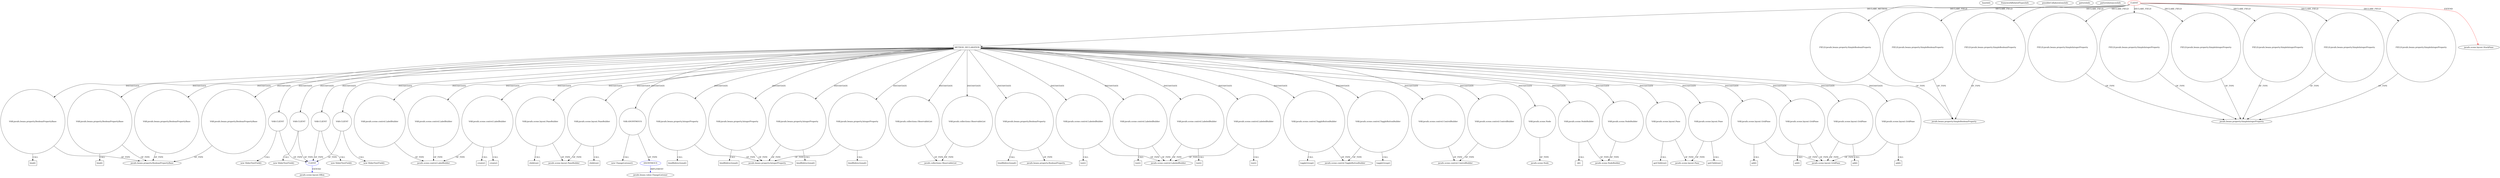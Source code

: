digraph {
baseInfo[graphId=2590,category="pattern",isAnonymous=false,possibleRelation=true]
frameworkRelatedTypesInfo[0="javafx.scene.layout.StackPane"]
possibleCollaborationsInfo[0="2590~INSTANTIATION-CLIENT_METHOD_DECLARATION-~javafx.scene.layout.StackPane ~javafx.beans.value.ChangeListener ~false~true",1="2590~INSTANTIATION-CLIENT_METHOD_DECLARATION-INSTANTIATION-CLIENT_METHOD_DECLARATION-INSTANTIATION-CLIENT_METHOD_DECLARATION-INSTANTIATION-CLIENT_METHOD_DECLARATION-~javafx.scene.layout.StackPane ~javafx.scene.layout.HBox ~false~false"]
patternInfo[frequency=2.0,patternRootClient=0]
patternInstancesInfo[0="SaiPradeepDandem-javafx2-gradient-builder~/SaiPradeepDandem-javafx2-gradient-builder/javafx2-gradient-builder-master/src/main/java/com/javafx/gradientbuilder/application/RadialSettingsLayout.java~RadialSettingsLayout~1170",1="SaiPradeepDandem-javafx2-gradient-builder~/SaiPradeepDandem-javafx2-gradient-builder/javafx2-gradient-builder-master/src/main/java/com/javafx/gradientbuilder/application/LinearSettingsLayout.java~LinearSettingsLayout~1172"]
155[label="new SliderTextField()",vertexType="CONSTRUCTOR_CALL",isFrameworkType=false]
156[label="VAR:CLIENT",vertexType="VARIABLE_EXPRESION",isFrameworkType=false,shape=circle]
56[label="METHOD_DECLARATION",vertexType="CLIENT_METHOD_DECLARATION",isFrameworkType=false,shape=box]
0[label="CLIENT",vertexType="ROOT_CLIENT_CLASS_DECLARATION",isFrameworkType=false,color=red]
99[label="VAR:javafx.scene.NodeBuilder",vertexType="VARIABLE_EXPRESION",isFrameworkType=false,shape=circle]
292[label="VAR:javafx.scene.NodeBuilder",vertexType="VARIABLE_EXPRESION",isFrameworkType=false,shape=circle]
93[label="VAR:javafx.scene.layout.Pane",vertexType="VARIABLE_EXPRESION",isFrameworkType=false,shape=circle]
322[label="VAR:javafx.scene.layout.Pane",vertexType="VARIABLE_EXPRESION",isFrameworkType=false,shape=circle]
426[label="VAR:javafx.scene.layout.GridPane",vertexType="VARIABLE_EXPRESION",isFrameworkType=false,shape=circle]
206[label="VAR:javafx.scene.layout.GridPane",vertexType="VARIABLE_EXPRESION",isFrameworkType=false,shape=circle]
241[label="VAR:javafx.scene.layout.GridPane",vertexType="VARIABLE_EXPRESION",isFrameworkType=false,shape=circle]
178[label="VAR:javafx.scene.layout.GridPane",vertexType="VARIABLE_EXPRESION",isFrameworkType=false,shape=circle]
158[label="VAR:javafx.beans.property.BooleanPropertyBase",vertexType="VARIABLE_EXPRESION",isFrameworkType=false,shape=circle]
124[label="VAR:javafx.beans.property.BooleanPropertyBase",vertexType="VARIABLE_EXPRESION",isFrameworkType=false,shape=circle]
328[label="VAR:javafx.beans.property.BooleanPropertyBase",vertexType="VARIABLE_EXPRESION",isFrameworkType=false,shape=circle]
224[label="VAR:javafx.beans.property.BooleanPropertyBase",vertexType="VARIABLE_EXPRESION",isFrameworkType=false,shape=circle]
12[label="FIELD:javafx.beans.property.SimpleBooleanProperty",vertexType="FIELD_DECLARATION",isFrameworkType=false,shape=circle]
14[label="FIELD:javafx.beans.property.SimpleBooleanProperty",vertexType="FIELD_DECLARATION",isFrameworkType=false,shape=circle]
10[label="FIELD:javafx.beans.property.SimpleBooleanProperty",vertexType="FIELD_DECLARATION",isFrameworkType=false,shape=circle]
96[label="VAR:javafx.scene.control.LabelBuilder",vertexType="VARIABLE_EXPRESION",isFrameworkType=false,shape=circle]
57[label="VAR:javafx.scene.control.LabelBuilder",vertexType="VARIABLE_EXPRESION",isFrameworkType=false,shape=circle]
66[label="VAR:javafx.scene.control.LabelBuilder",vertexType="VARIABLE_EXPRESION",isFrameworkType=false,shape=circle]
427[label="add()",vertexType="INSIDE_CALL",isFrameworkType=false,shape=box]
179[label="add()",vertexType="INSIDE_CALL",isFrameworkType=false,shape=box]
242[label="add()",vertexType="INSIDE_CALL",isFrameworkType=false,shape=box]
207[label="add()",vertexType="INSIDE_CALL",isFrameworkType=false,shape=box]
351[label="VAR:javafx.scene.layout.PaneBuilder",vertexType="VARIABLE_EXPRESION",isFrameworkType=false,shape=circle]
352[label="children()",vertexType="INSIDE_CALL",isFrameworkType=false,shape=box]
432[label="VAR:javafx.scene.layout.PaneBuilder",vertexType="VARIABLE_EXPRESION",isFrameworkType=false,shape=circle]
433[label="children()",vertexType="INSIDE_CALL",isFrameworkType=false,shape=box]
319[label="VAR:ANONYMOUS",vertexType="VARIABLE_EXPRESION",isFrameworkType=false,shape=circle]
62[label="javafx.scene.NodeBuilder",vertexType="FRAMEWORK_CLASS_TYPE",isFrameworkType=false]
95[label="javafx.scene.layout.Pane",vertexType="FRAMEWORK_CLASS_TYPE",isFrameworkType=false]
293[label="id()",vertexType="INSIDE_CALL",isFrameworkType=false,shape=box]
253[label="VAR:javafx.beans.property.IntegerProperty",vertexType="VARIABLE_EXPRESION",isFrameworkType=false,shape=circle]
134[label="javafx.beans.property.IntegerProperty",vertexType="FRAMEWORK_CLASS_TYPE",isFrameworkType=false]
254[label="bindBidirectional()",vertexType="INSIDE_CALL",isFrameworkType=false,shape=box]
166[label="VAR:javafx.beans.property.IntegerProperty",vertexType="VARIABLE_EXPRESION",isFrameworkType=false,shape=circle]
167[label="bindBidirectional()",vertexType="INSIDE_CALL",isFrameworkType=false,shape=box]
232[label="VAR:javafx.beans.property.IntegerProperty",vertexType="VARIABLE_EXPRESION",isFrameworkType=false,shape=circle]
233[label="bindBidirectional()",vertexType="INSIDE_CALL",isFrameworkType=false,shape=box]
132[label="VAR:javafx.beans.property.IntegerProperty",vertexType="VARIABLE_EXPRESION",isFrameworkType=false,shape=circle]
133[label="bindBidirectional()",vertexType="INSIDE_CALL",isFrameworkType=false,shape=box]
90[label="VAR:javafx.collections.ObservableList",vertexType="VARIABLE_EXPRESION",isFrameworkType=false,shape=circle]
107[label="VAR:javafx.collections.ObservableList",vertexType="VARIABLE_EXPRESION",isFrameworkType=false,shape=circle]
4[label="FIELD:javafx.beans.property.SimpleIntegerProperty",vertexType="FIELD_DECLARATION",isFrameworkType=false,shape=circle]
2[label="FIELD:javafx.beans.property.SimpleIntegerProperty",vertexType="FIELD_DECLARATION",isFrameworkType=false,shape=circle]
6[label="FIELD:javafx.beans.property.SimpleIntegerProperty",vertexType="FIELD_DECLARATION",isFrameworkType=false,shape=circle]
18[label="FIELD:javafx.beans.property.SimpleIntegerProperty",vertexType="FIELD_DECLARATION",isFrameworkType=false,shape=circle]
20[label="FIELD:javafx.beans.property.SimpleIntegerProperty",vertexType="FIELD_DECLARATION",isFrameworkType=false,shape=circle]
8[label="FIELD:javafx.beans.property.SimpleIntegerProperty",vertexType="FIELD_DECLARATION",isFrameworkType=false,shape=circle]
126[label="javafx.beans.property.BooleanPropertyBase",vertexType="FRAMEWORK_CLASS_TYPE",isFrameworkType=false]
11[label="javafx.beans.property.SimpleBooleanProperty",vertexType="FRAMEWORK_CLASS_TYPE",isFrameworkType=false]
320[label="ANONYMOUS",vertexType="REFERENCE_ANONYMOUS_DECLARATION",isFrameworkType=false,color=blue]
59[label="javafx.scene.control.LabelBuilder",vertexType="FRAMEWORK_CLASS_TYPE",isFrameworkType=false]
222[label="VAR:CLIENT",vertexType="VARIABLE_EXPRESION",isFrameworkType=false,shape=circle]
245[label="VAR:CLIENT",vertexType="VARIABLE_EXPRESION",isFrameworkType=false,shape=circle]
121[label="VAR:CLIENT",vertexType="VARIABLE_EXPRESION",isFrameworkType=false,shape=circle]
92[label="javafx.collections.ObservableList",vertexType="FRAMEWORK_INTERFACE_TYPE",isFrameworkType=false]
3[label="javafx.beans.property.SimpleIntegerProperty",vertexType="FRAMEWORK_CLASS_TYPE",isFrameworkType=false]
244[label="new SliderTextField()",vertexType="CONSTRUCTOR_CALL",isFrameworkType=false]
120[label="new SliderTextField()",vertexType="CONSTRUCTOR_CALL",isFrameworkType=false]
221[label="new SliderTextField()",vertexType="CONSTRUCTOR_CALL",isFrameworkType=false]
106[label="create()",vertexType="INSIDE_CALL",isFrameworkType=false,shape=box]
184[label="VAR:javafx.beans.property.BooleanProperty",vertexType="VARIABLE_EXPRESION",isFrameworkType=false,shape=circle]
185[label="bindBidirectional()",vertexType="INSIDE_CALL",isFrameworkType=false,shape=box]
117[label="javafx.beans.property.BooleanProperty",vertexType="FRAMEWORK_CLASS_TYPE",isFrameworkType=false]
67[label="create()",vertexType="INSIDE_CALL",isFrameworkType=false,shape=box]
323[label="getChildren()",vertexType="INSIDE_CALL",isFrameworkType=false,shape=box]
94[label="getChildren()",vertexType="INSIDE_CALL",isFrameworkType=false,shape=box]
289[label="VAR:javafx.scene.control.LabeledBuilder",vertexType="VARIABLE_EXPRESION",isFrameworkType=false,shape=circle]
65[label="javafx.scene.control.LabeledBuilder",vertexType="FRAMEWORK_CLASS_TYPE",isFrameworkType=false]
290[label="text()",vertexType="INSIDE_CALL",isFrameworkType=false,shape=box]
63[label="VAR:javafx.scene.control.LabeledBuilder",vertexType="VARIABLE_EXPRESION",isFrameworkType=false,shape=circle]
64[label="text()",vertexType="INSIDE_CALL",isFrameworkType=false,shape=box]
274[label="VAR:javafx.scene.control.LabeledBuilder",vertexType="VARIABLE_EXPRESION",isFrameworkType=false,shape=circle]
275[label="text()",vertexType="INSIDE_CALL",isFrameworkType=false,shape=box]
271[label="VAR:javafx.scene.control.ToggleButtonBuilder",vertexType="VARIABLE_EXPRESION",isFrameworkType=false,shape=circle]
273[label="javafx.scene.control.ToggleButtonBuilder",vertexType="FRAMEWORK_CLASS_TYPE",isFrameworkType=false]
272[label="toggleGroup()",vertexType="INSIDE_CALL",isFrameworkType=false,shape=box]
286[label="VAR:javafx.scene.control.ToggleButtonBuilder",vertexType="VARIABLE_EXPRESION",isFrameworkType=false,shape=circle]
287[label="toggleGroup()",vertexType="INSIDE_CALL",isFrameworkType=false,shape=box]
102[label="VAR:javafx.scene.control.LabeledBuilder",vertexType="VARIABLE_EXPRESION",isFrameworkType=false,shape=circle]
103[label="text()",vertexType="INSIDE_CALL",isFrameworkType=false,shape=box]
78[label="VAR:javafx.scene.control.ControlBuilder",vertexType="VARIABLE_EXPRESION",isFrameworkType=false,shape=circle]
77[label="javafx.scene.control.ControlBuilder",vertexType="FRAMEWORK_CLASS_TYPE",isFrameworkType=false]
75[label="VAR:javafx.scene.control.ControlBuilder",vertexType="VARIABLE_EXPRESION",isFrameworkType=false,shape=circle]
318[label="new ChangeListener()",vertexType="CONSTRUCTOR_CALL",isFrameworkType=false]
321[label="javafx.beans.value.ChangeListener",vertexType="FRAMEWORK_INTERFACE_TYPE",isFrameworkType=false]
1[label="javafx.scene.layout.StackPane",vertexType="FRAMEWORK_CLASS_TYPE",isFrameworkType=false]
137[label="javafx.scene.layout.GridPane",vertexType="FRAMEWORK_CLASS_TYPE",isFrameworkType=false]
122[label="CLIENT",vertexType="REFERENCE_CLIENT_CLASS_DECLARATION",isFrameworkType=false,color=blue]
123[label="javafx.scene.layout.HBox",vertexType="FRAMEWORK_CLASS_TYPE",isFrameworkType=false]
325[label="VAR:javafx.scene.Node",vertexType="VARIABLE_EXPRESION",isFrameworkType=false,shape=circle]
327[label="javafx.scene.Node",vertexType="FRAMEWORK_CLASS_TYPE",isFrameworkType=false]
353[label="javafx.scene.layout.PaneBuilder",vertexType="FRAMEWORK_CLASS_TYPE",isFrameworkType=false]
225[label="bind()",vertexType="INSIDE_CALL",isFrameworkType=false,shape=box]
159[label="bind()",vertexType="INSIDE_CALL",isFrameworkType=false,shape=box]
286->287[label="CALL"]
56->166[label="INSTANTIATE"]
20->3[label="OF_TYPE"]
274->65[label="OF_TYPE"]
56->107[label="INSTANTIATE"]
56->178[label="INSTANTIATE"]
0->10[label="DECLARE_FIELD"]
56->132[label="INSTANTIATE"]
56->224[label="INSTANTIATE"]
0->2[label="DECLARE_FIELD"]
56->271[label="INSTANTIATE"]
56->253[label="INSTANTIATE"]
56->93[label="INSTANTIATE"]
56->90[label="INSTANTIATE"]
56->328[label="INSTANTIATE"]
56->289[label="INSTANTIATE"]
56->426[label="INSTANTIATE"]
56->274[label="INSTANTIATE"]
224->225[label="CALL"]
166->167[label="CALL"]
90->92[label="OF_TYPE"]
56->241[label="INSTANTIATE"]
56->292[label="INSTANTIATE"]
292->62[label="OF_TYPE"]
206->207[label="CALL"]
241->242[label="CALL"]
56->75[label="INSTANTIATE"]
289->65[label="OF_TYPE"]
56->206[label="INSTANTIATE"]
56->245[label="INSTANTIATE"]
99->62[label="OF_TYPE"]
0->1[label="EXTEND",color=red]
10->11[label="OF_TYPE"]
184->185[label="CALL"]
158->126[label="OF_TYPE"]
432->353[label="OF_TYPE"]
271->272[label="CALL"]
56->63[label="INSTANTIATE"]
102->103[label="CALL"]
56->158[label="INSTANTIATE"]
178->137[label="OF_TYPE"]
0->12[label="DECLARE_FIELD"]
158->159[label="CALL"]
56->222[label="INSTANTIATE"]
56->102[label="INSTANTIATE"]
56->351[label="INSTANTIATE"]
156->155[label="CALL"]
56->322[label="INSTANTIATE"]
56->57[label="INSTANTIATE"]
289->290[label="CALL"]
253->254[label="CALL"]
241->137[label="OF_TYPE"]
56->286[label="INSTANTIATE"]
222->122[label="OF_TYPE"]
56->184[label="INSTANTIATE"]
121->120[label="CALL"]
319->318[label="CALL"]
0->4[label="DECLARE_FIELD"]
56->96[label="INSTANTIATE"]
75->77[label="OF_TYPE"]
57->59[label="OF_TYPE"]
56->121[label="INSTANTIATE"]
232->233[label="CALL"]
0->6[label="DECLARE_FIELD"]
245->122[label="OF_TYPE"]
0->56[label="DECLARE_METHOD"]
292->293[label="CALL"]
0->14[label="DECLARE_FIELD"]
245->244[label="CALL"]
184->117[label="OF_TYPE"]
102->65[label="OF_TYPE"]
8->3[label="OF_TYPE"]
426->137[label="OF_TYPE"]
232->134[label="OF_TYPE"]
56->432[label="INSTANTIATE"]
286->273[label="OF_TYPE"]
93->95[label="OF_TYPE"]
66->59[label="OF_TYPE"]
432->433[label="CALL"]
178->179[label="CALL"]
56->325[label="INSTANTIATE"]
206->137[label="OF_TYPE"]
351->352[label="CALL"]
351->353[label="OF_TYPE"]
122->123[label="EXTEND",color=blue]
56->319[label="INSTANTIATE"]
6->3[label="OF_TYPE"]
322->95[label="OF_TYPE"]
222->221[label="CALL"]
56->99[label="INSTANTIATE"]
132->134[label="OF_TYPE"]
132->133[label="CALL"]
0->20[label="DECLARE_FIELD"]
63->64[label="CALL"]
4->3[label="OF_TYPE"]
253->134[label="OF_TYPE"]
322->323[label="CALL"]
107->92[label="OF_TYPE"]
56->124[label="INSTANTIATE"]
426->427[label="CALL"]
274->275[label="CALL"]
0->8[label="DECLARE_FIELD"]
93->94[label="CALL"]
124->126[label="OF_TYPE"]
78->77[label="OF_TYPE"]
2->3[label="OF_TYPE"]
56->232[label="INSTANTIATE"]
56->156[label="INSTANTIATE"]
121->122[label="OF_TYPE"]
271->273[label="OF_TYPE"]
319->320[label="OF_TYPE"]
56->66[label="INSTANTIATE"]
328->126[label="OF_TYPE"]
56->78[label="INSTANTIATE"]
0->18[label="DECLARE_FIELD"]
14->11[label="OF_TYPE"]
156->122[label="OF_TYPE"]
96->59[label="OF_TYPE"]
63->65[label="OF_TYPE"]
12->11[label="OF_TYPE"]
325->327[label="OF_TYPE"]
320->321[label="IMPLEMENT",color=blue]
66->67[label="CALL"]
66->106[label="CALL"]
166->134[label="OF_TYPE"]
224->126[label="OF_TYPE"]
18->3[label="OF_TYPE"]
}
